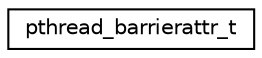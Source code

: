 digraph "Graphical Class Hierarchy"
{
 // LATEX_PDF_SIZE
  edge [fontname="Helvetica",fontsize="10",labelfontname="Helvetica",labelfontsize="10"];
  node [fontname="Helvetica",fontsize="10",shape=record];
  rankdir="LR";
  Node0 [label="pthread_barrierattr_t",height=0.2,width=0.4,color="black", fillcolor="white", style="filled",URL="$structpthread__barrierattr__t.html",tooltip="Details for a pthread_barrier_t."];
}
